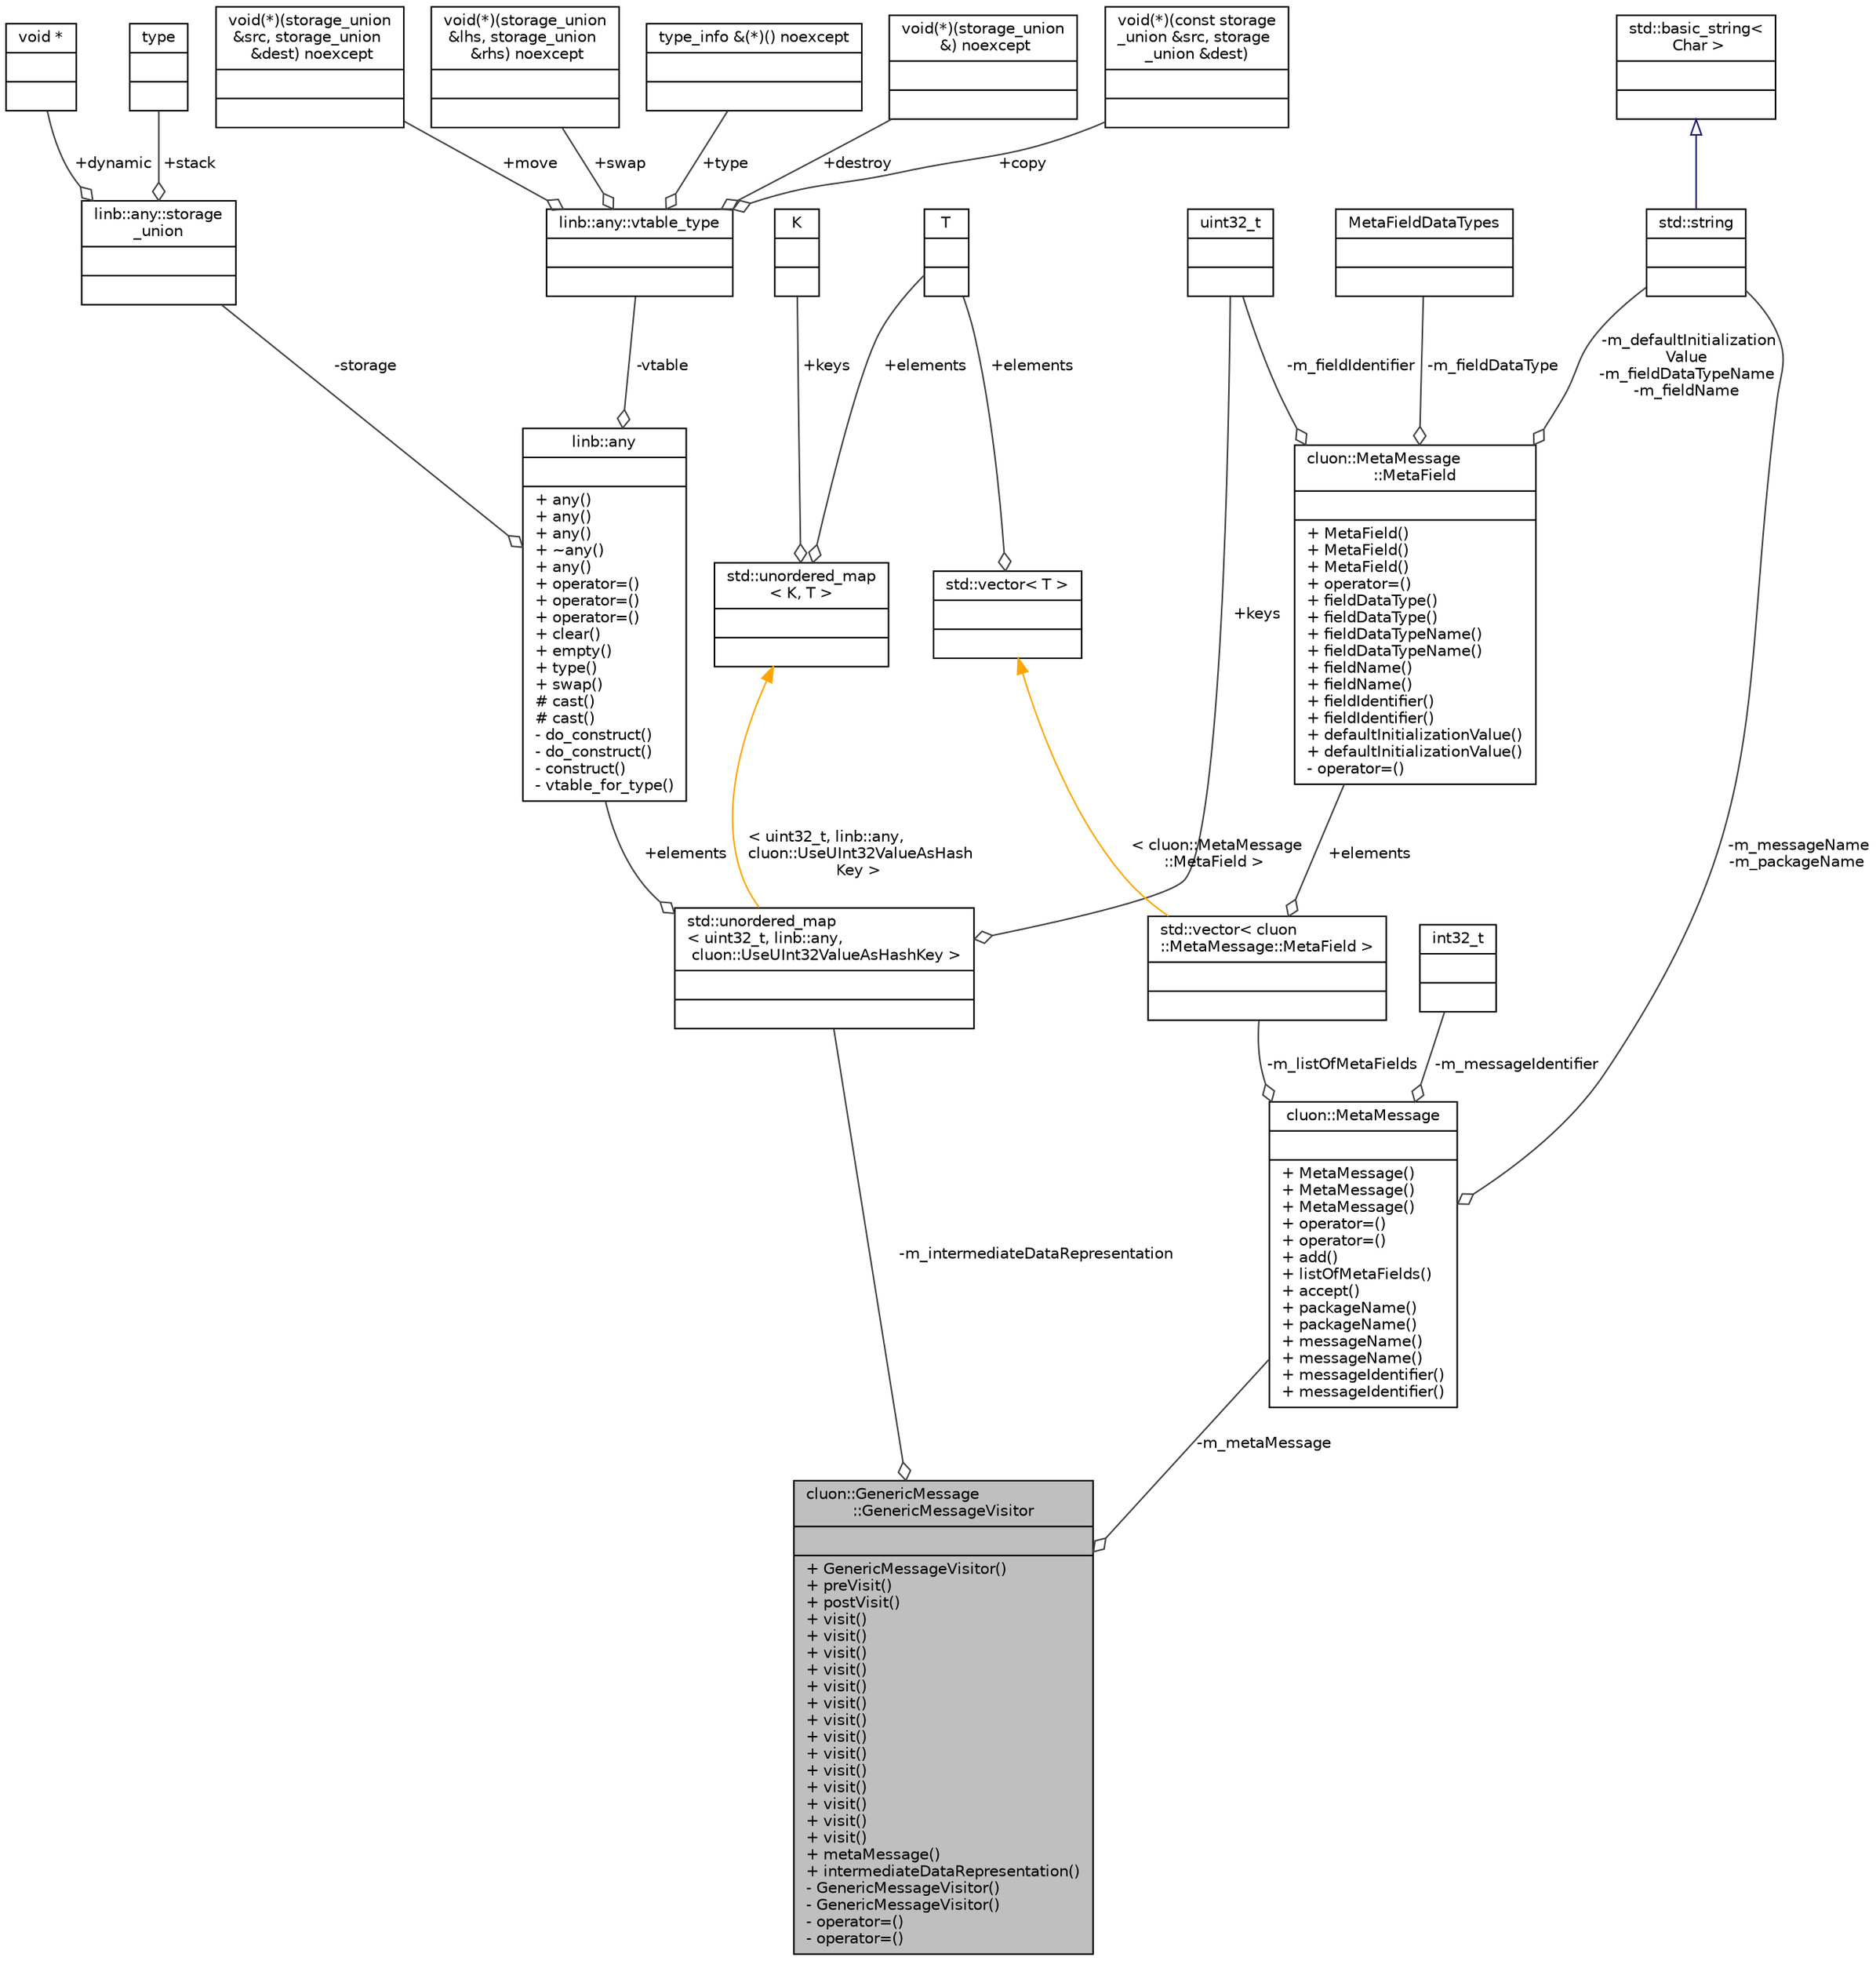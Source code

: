 digraph "cluon::GenericMessage::GenericMessageVisitor"
{
 // LATEX_PDF_SIZE
  edge [fontname="Helvetica",fontsize="10",labelfontname="Helvetica",labelfontsize="10"];
  node [fontname="Helvetica",fontsize="10",shape=record];
  Node1 [label="{cluon::GenericMessage\l::GenericMessageVisitor\n||+ GenericMessageVisitor()\l+ preVisit()\l+ postVisit()\l+ visit()\l+ visit()\l+ visit()\l+ visit()\l+ visit()\l+ visit()\l+ visit()\l+ visit()\l+ visit()\l+ visit()\l+ visit()\l+ visit()\l+ visit()\l+ visit()\l+ metaMessage()\l+ intermediateDataRepresentation()\l- GenericMessageVisitor()\l- GenericMessageVisitor()\l- operator=()\l- operator=()\l}",height=0.2,width=0.4,color="black", fillcolor="grey75", style="filled", fontcolor="black",tooltip=" "];
  Node2 -> Node1 [color="grey25",fontsize="10",style="solid",label=" -m_metaMessage" ,arrowhead="odiamond"];
  Node2 [label="{cluon::MetaMessage\n||+ MetaMessage()\l+ MetaMessage()\l+ MetaMessage()\l+ operator=()\l+ operator=()\l+ add()\l+ listOfMetaFields()\l+ accept()\l+ packageName()\l+ packageName()\l+ messageName()\l+ messageName()\l+ messageIdentifier()\l+ messageIdentifier()\l}",height=0.2,width=0.4,color="black", fillcolor="white", style="filled",URL="$classcluon_1_1MetaMessage.html",tooltip=" "];
  Node3 -> Node2 [color="grey25",fontsize="10",style="solid",label=" -m_messageName\n-m_packageName" ,arrowhead="odiamond"];
  Node3 [label="{std::string\n||}",height=0.2,width=0.4,color="black", fillcolor="white", style="filled",tooltip=" "];
  Node4 -> Node3 [dir="back",color="midnightblue",fontsize="10",style="solid",arrowtail="onormal"];
  Node4 [label="{std::basic_string\<\l Char \>\n||}",height=0.2,width=0.4,color="black", fillcolor="white", style="filled",tooltip=" "];
  Node5 -> Node2 [color="grey25",fontsize="10",style="solid",label=" -m_messageIdentifier" ,arrowhead="odiamond"];
  Node5 [label="{int32_t\n||}",height=0.2,width=0.4,color="black", fillcolor="white", style="filled",tooltip=" "];
  Node6 -> Node2 [color="grey25",fontsize="10",style="solid",label=" -m_listOfMetaFields" ,arrowhead="odiamond"];
  Node6 [label="{std::vector\< cluon\l::MetaMessage::MetaField \>\n||}",height=0.2,width=0.4,color="black", fillcolor="white", style="filled",tooltip=" "];
  Node7 -> Node6 [color="grey25",fontsize="10",style="solid",label=" +elements" ,arrowhead="odiamond"];
  Node7 [label="{cluon::MetaMessage\l::MetaField\n||+ MetaField()\l+ MetaField()\l+ MetaField()\l+ operator=()\l+ fieldDataType()\l+ fieldDataType()\l+ fieldDataTypeName()\l+ fieldDataTypeName()\l+ fieldName()\l+ fieldName()\l+ fieldIdentifier()\l+ fieldIdentifier()\l+ defaultInitializationValue()\l+ defaultInitializationValue()\l- operator=()\l}",height=0.2,width=0.4,color="black", fillcolor="white", style="filled",URL="$classcluon_1_1MetaMessage_1_1MetaField.html",tooltip=" "];
  Node8 -> Node7 [color="grey25",fontsize="10",style="solid",label=" -m_fieldDataType" ,arrowhead="odiamond"];
  Node8 [label="{MetaFieldDataTypes\n||}",height=0.2,width=0.4,color="black", fillcolor="white", style="filled",tooltip=" "];
  Node3 -> Node7 [color="grey25",fontsize="10",style="solid",label=" -m_defaultInitialization\lValue\n-m_fieldDataTypeName\n-m_fieldName" ,arrowhead="odiamond"];
  Node9 -> Node7 [color="grey25",fontsize="10",style="solid",label=" -m_fieldIdentifier" ,arrowhead="odiamond"];
  Node9 [label="{uint32_t\n||}",height=0.2,width=0.4,color="black", fillcolor="white", style="filled",tooltip=" "];
  Node10 -> Node6 [dir="back",color="orange",fontsize="10",style="solid",label=" \< cluon::MetaMessage\l::MetaField \>" ];
  Node10 [label="{std::vector\< T \>\n||}",height=0.2,width=0.4,color="black", fillcolor="white", style="filled",tooltip=" "];
  Node11 -> Node10 [color="grey25",fontsize="10",style="solid",label=" +elements" ,arrowhead="odiamond"];
  Node11 [label="{T\n||}",height=0.2,width=0.4,color="black", fillcolor="white", style="filled",tooltip=" "];
  Node12 -> Node1 [color="grey25",fontsize="10",style="solid",label=" -m_intermediateDataRepresentation" ,arrowhead="odiamond"];
  Node12 [label="{std::unordered_map\l\< uint32_t, linb::any,\l cluon::UseUInt32ValueAsHashKey \>\n||}",height=0.2,width=0.4,color="black", fillcolor="white", style="filled",tooltip=" "];
  Node9 -> Node12 [color="grey25",fontsize="10",style="solid",label=" +keys" ,arrowhead="odiamond"];
  Node13 -> Node12 [color="grey25",fontsize="10",style="solid",label=" +elements" ,arrowhead="odiamond"];
  Node13 [label="{linb::any\n||+ any()\l+ any()\l+ any()\l+ ~any()\l+ any()\l+ operator=()\l+ operator=()\l+ operator=()\l+ clear()\l+ empty()\l+ type()\l+ swap()\l# cast()\l# cast()\l- do_construct()\l- do_construct()\l- construct()\l- vtable_for_type()\l}",height=0.2,width=0.4,color="black", fillcolor="white", style="filled",URL="$classlinb_1_1any.html",tooltip=" "];
  Node14 -> Node13 [color="grey25",fontsize="10",style="solid",label=" -storage" ,arrowhead="odiamond"];
  Node14 [label="{linb::any::storage\l_union\n||}",height=0.2,width=0.4,color="black", fillcolor="white", style="filled",URL="$unionlinb_1_1any_1_1storage__union.html",tooltip=" "];
  Node15 -> Node14 [color="grey25",fontsize="10",style="solid",label=" +dynamic" ,arrowhead="odiamond"];
  Node15 [label="{void *\n||}",height=0.2,width=0.4,color="black", fillcolor="white", style="filled",tooltip=" "];
  Node16 -> Node14 [color="grey25",fontsize="10",style="solid",label=" +stack" ,arrowhead="odiamond"];
  Node16 [label="{type\n||}",height=0.2,width=0.4,color="black", fillcolor="white", style="filled",tooltip=" "];
  Node17 -> Node13 [color="grey25",fontsize="10",style="solid",label=" -vtable" ,arrowhead="odiamond"];
  Node17 [label="{linb::any::vtable_type\n||}",height=0.2,width=0.4,color="black", fillcolor="white", style="filled",URL="$structlinb_1_1any_1_1vtable__type.html",tooltip="Base VTable specification."];
  Node18 -> Node17 [color="grey25",fontsize="10",style="solid",label=" +type" ,arrowhead="odiamond"];
  Node18 [label="{type_info &(*)() noexcept\n||}",height=0.2,width=0.4,color="black", fillcolor="white", style="filled",tooltip=" "];
  Node19 -> Node17 [color="grey25",fontsize="10",style="solid",label=" +destroy" ,arrowhead="odiamond"];
  Node19 [label="{void(*)(storage_union\l &) noexcept\n||}",height=0.2,width=0.4,color="black", fillcolor="white", style="filled",tooltip=" "];
  Node20 -> Node17 [color="grey25",fontsize="10",style="solid",label=" +copy" ,arrowhead="odiamond"];
  Node20 [label="{void(*)(const storage\l_union &src, storage\l_union &dest)\n||}",height=0.2,width=0.4,color="black", fillcolor="white", style="filled",tooltip=" "];
  Node21 -> Node17 [color="grey25",fontsize="10",style="solid",label=" +move" ,arrowhead="odiamond"];
  Node21 [label="{void(*)(storage_union\l &src, storage_union\l &dest) noexcept\n||}",height=0.2,width=0.4,color="black", fillcolor="white", style="filled",tooltip=" "];
  Node22 -> Node17 [color="grey25",fontsize="10",style="solid",label=" +swap" ,arrowhead="odiamond"];
  Node22 [label="{void(*)(storage_union\l &lhs, storage_union\l &rhs) noexcept\n||}",height=0.2,width=0.4,color="black", fillcolor="white", style="filled",tooltip=" "];
  Node23 -> Node12 [dir="back",color="orange",fontsize="10",style="solid",label=" \< uint32_t, linb::any,\l cluon::UseUInt32ValueAsHash\lKey \>" ];
  Node23 [label="{std::unordered_map\l\< K, T \>\n||}",height=0.2,width=0.4,color="black", fillcolor="white", style="filled",tooltip=" "];
  Node24 -> Node23 [color="grey25",fontsize="10",style="solid",label=" +keys" ,arrowhead="odiamond"];
  Node24 [label="{K\n||}",height=0.2,width=0.4,color="black", fillcolor="white", style="filled",tooltip=" "];
  Node11 -> Node23 [color="grey25",fontsize="10",style="solid",label=" +elements" ,arrowhead="odiamond"];
}
